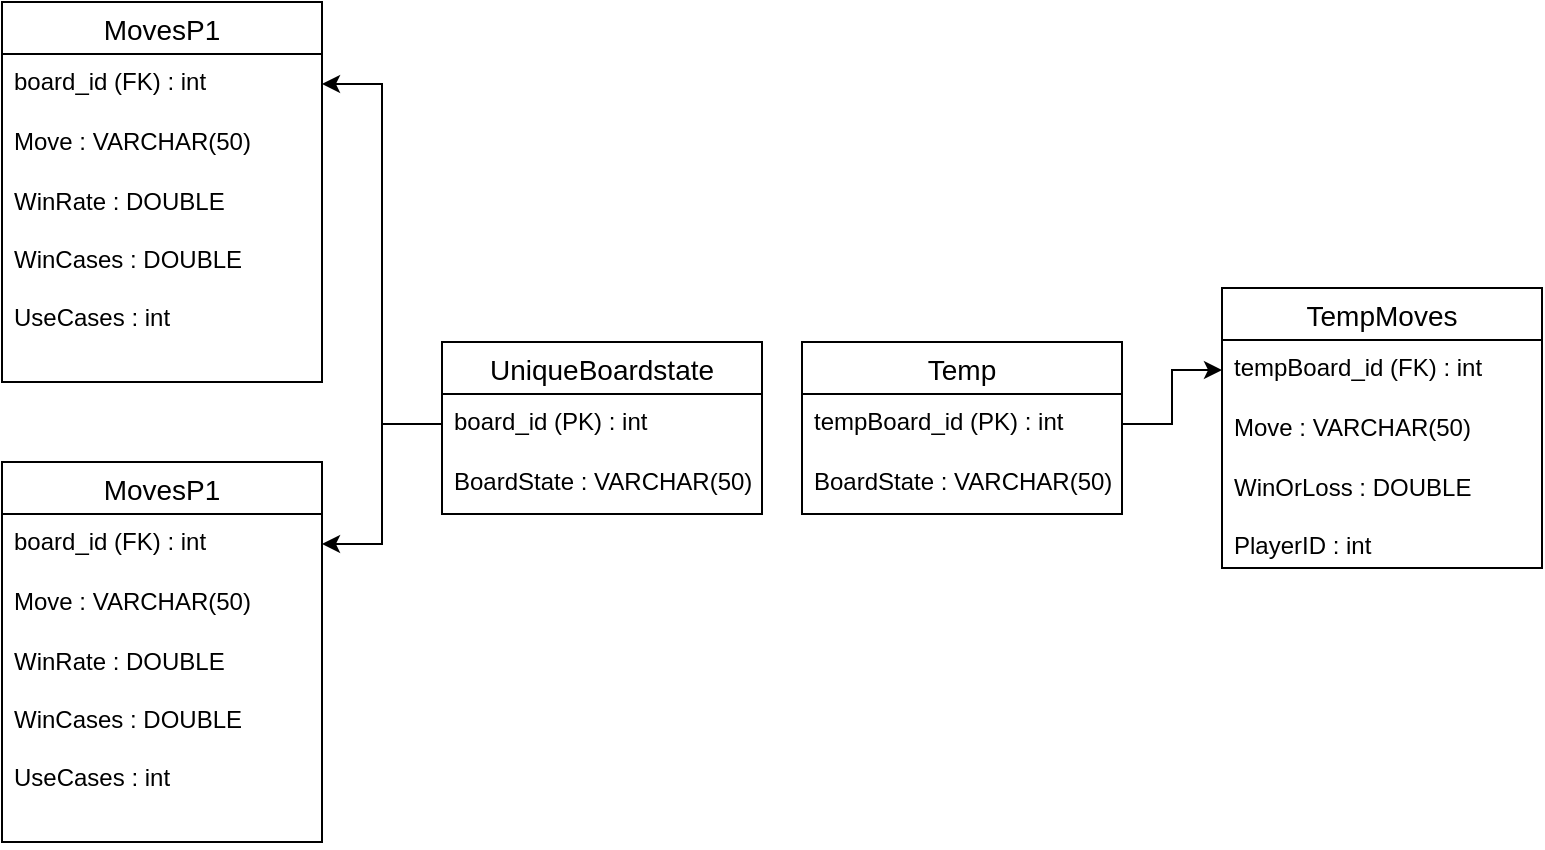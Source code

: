 <mxfile version="24.3.1" type="device">
  <diagram id="R2lEEEUBdFMjLlhIrx00" name="Page-1">
    <mxGraphModel dx="2074" dy="1106" grid="1" gridSize="10" guides="1" tooltips="1" connect="1" arrows="1" fold="1" page="1" pageScale="1" pageWidth="850" pageHeight="1100" math="0" shadow="0" extFonts="Permanent Marker^https://fonts.googleapis.com/css?family=Permanent+Marker">
      <root>
        <mxCell id="0" />
        <mxCell id="1" parent="0" />
        <mxCell id="pyaWxzly3JZFfHi5HF5i-48" value="UniqueBoardstate" style="swimlane;fontStyle=0;childLayout=stackLayout;horizontal=1;startSize=26;horizontalStack=0;resizeParent=1;resizeParentMax=0;resizeLast=0;collapsible=1;marginBottom=0;align=center;fontSize=14;" vertex="1" parent="1">
          <mxGeometry x="260" y="340" width="160" height="86" as="geometry" />
        </mxCell>
        <mxCell id="pyaWxzly3JZFfHi5HF5i-49" value="board_id (PK) : int" style="text;strokeColor=none;fillColor=none;spacingLeft=4;spacingRight=4;overflow=hidden;rotatable=0;points=[[0,0.5],[1,0.5]];portConstraint=eastwest;fontSize=12;whiteSpace=wrap;html=1;" vertex="1" parent="pyaWxzly3JZFfHi5HF5i-48">
          <mxGeometry y="26" width="160" height="30" as="geometry" />
        </mxCell>
        <mxCell id="pyaWxzly3JZFfHi5HF5i-50" value="BoardState : VARCHAR(50)" style="text;strokeColor=none;fillColor=none;spacingLeft=4;spacingRight=4;overflow=hidden;rotatable=0;points=[[0,0.5],[1,0.5]];portConstraint=eastwest;fontSize=12;whiteSpace=wrap;html=1;" vertex="1" parent="pyaWxzly3JZFfHi5HF5i-48">
          <mxGeometry y="56" width="160" height="30" as="geometry" />
        </mxCell>
        <mxCell id="pyaWxzly3JZFfHi5HF5i-52" value="MovesP1" style="swimlane;fontStyle=0;childLayout=stackLayout;horizontal=1;startSize=26;horizontalStack=0;resizeParent=1;resizeParentMax=0;resizeLast=0;collapsible=1;marginBottom=0;align=center;fontSize=14;" vertex="1" parent="1">
          <mxGeometry x="40" y="170" width="160" height="190" as="geometry" />
        </mxCell>
        <mxCell id="pyaWxzly3JZFfHi5HF5i-53" value="board_id (FK) : int" style="text;strokeColor=none;fillColor=none;spacingLeft=4;spacingRight=4;overflow=hidden;rotatable=0;points=[[0,0.5],[1,0.5]];portConstraint=eastwest;fontSize=12;whiteSpace=wrap;html=1;" vertex="1" parent="pyaWxzly3JZFfHi5HF5i-52">
          <mxGeometry y="26" width="160" height="30" as="geometry" />
        </mxCell>
        <mxCell id="pyaWxzly3JZFfHi5HF5i-54" value="Move : VARCHAR(50)" style="text;strokeColor=none;fillColor=none;spacingLeft=4;spacingRight=4;overflow=hidden;rotatable=0;points=[[0,0.5],[1,0.5]];portConstraint=eastwest;fontSize=12;whiteSpace=wrap;html=1;" vertex="1" parent="pyaWxzly3JZFfHi5HF5i-52">
          <mxGeometry y="56" width="160" height="30" as="geometry" />
        </mxCell>
        <mxCell id="pyaWxzly3JZFfHi5HF5i-55" value="&lt;div&gt;WinRate : DOUBLE&lt;/div&gt;&lt;div&gt;&lt;br&gt;&lt;/div&gt;&lt;div&gt;WinCases : DOUBLE&lt;br&gt;&lt;/div&gt;&lt;div&gt;&lt;br&gt;&lt;/div&gt;&lt;div&gt;UseCases : int&lt;br&gt;&lt;/div&gt;" style="text;strokeColor=none;fillColor=none;spacingLeft=4;spacingRight=4;overflow=hidden;rotatable=0;points=[[0,0.5],[1,0.5]];portConstraint=eastwest;fontSize=12;whiteSpace=wrap;html=1;" vertex="1" parent="pyaWxzly3JZFfHi5HF5i-52">
          <mxGeometry y="86" width="160" height="104" as="geometry" />
        </mxCell>
        <mxCell id="pyaWxzly3JZFfHi5HF5i-56" value="MovesP1" style="swimlane;fontStyle=0;childLayout=stackLayout;horizontal=1;startSize=26;horizontalStack=0;resizeParent=1;resizeParentMax=0;resizeLast=0;collapsible=1;marginBottom=0;align=center;fontSize=14;" vertex="1" parent="1">
          <mxGeometry x="40" y="400" width="160" height="190" as="geometry" />
        </mxCell>
        <mxCell id="pyaWxzly3JZFfHi5HF5i-57" value="board_id (FK) : int" style="text;strokeColor=none;fillColor=none;spacingLeft=4;spacingRight=4;overflow=hidden;rotatable=0;points=[[0,0.5],[1,0.5]];portConstraint=eastwest;fontSize=12;whiteSpace=wrap;html=1;" vertex="1" parent="pyaWxzly3JZFfHi5HF5i-56">
          <mxGeometry y="26" width="160" height="30" as="geometry" />
        </mxCell>
        <mxCell id="pyaWxzly3JZFfHi5HF5i-58" value="Move : VARCHAR(50)" style="text;strokeColor=none;fillColor=none;spacingLeft=4;spacingRight=4;overflow=hidden;rotatable=0;points=[[0,0.5],[1,0.5]];portConstraint=eastwest;fontSize=12;whiteSpace=wrap;html=1;" vertex="1" parent="pyaWxzly3JZFfHi5HF5i-56">
          <mxGeometry y="56" width="160" height="30" as="geometry" />
        </mxCell>
        <mxCell id="pyaWxzly3JZFfHi5HF5i-59" value="&lt;div&gt;WinRate : DOUBLE&lt;/div&gt;&lt;div&gt;&lt;br&gt;&lt;/div&gt;&lt;div&gt;WinCases : DOUBLE&lt;br&gt;&lt;/div&gt;&lt;div&gt;&lt;br&gt;&lt;/div&gt;&lt;div&gt;UseCases : int&lt;br&gt;&lt;/div&gt;" style="text;strokeColor=none;fillColor=none;spacingLeft=4;spacingRight=4;overflow=hidden;rotatable=0;points=[[0,0.5],[1,0.5]];portConstraint=eastwest;fontSize=12;whiteSpace=wrap;html=1;" vertex="1" parent="pyaWxzly3JZFfHi5HF5i-56">
          <mxGeometry y="86" width="160" height="104" as="geometry" />
        </mxCell>
        <mxCell id="pyaWxzly3JZFfHi5HF5i-60" style="edgeStyle=orthogonalEdgeStyle;rounded=0;orthogonalLoop=1;jettySize=auto;html=1;exitX=0;exitY=0.5;exitDx=0;exitDy=0;entryX=1;entryY=0.5;entryDx=0;entryDy=0;" edge="1" parent="1" source="pyaWxzly3JZFfHi5HF5i-49" target="pyaWxzly3JZFfHi5HF5i-53">
          <mxGeometry relative="1" as="geometry" />
        </mxCell>
        <mxCell id="pyaWxzly3JZFfHi5HF5i-61" style="edgeStyle=orthogonalEdgeStyle;rounded=0;orthogonalLoop=1;jettySize=auto;html=1;exitX=0;exitY=0.5;exitDx=0;exitDy=0;entryX=1;entryY=0.5;entryDx=0;entryDy=0;" edge="1" parent="1" source="pyaWxzly3JZFfHi5HF5i-49" target="pyaWxzly3JZFfHi5HF5i-57">
          <mxGeometry relative="1" as="geometry" />
        </mxCell>
        <mxCell id="pyaWxzly3JZFfHi5HF5i-62" value="Temp" style="swimlane;fontStyle=0;childLayout=stackLayout;horizontal=1;startSize=26;horizontalStack=0;resizeParent=1;resizeParentMax=0;resizeLast=0;collapsible=1;marginBottom=0;align=center;fontSize=14;" vertex="1" parent="1">
          <mxGeometry x="440" y="340" width="160" height="86" as="geometry" />
        </mxCell>
        <mxCell id="pyaWxzly3JZFfHi5HF5i-63" value="tempBoard_id (PK) : int" style="text;strokeColor=none;fillColor=none;spacingLeft=4;spacingRight=4;overflow=hidden;rotatable=0;points=[[0,0.5],[1,0.5]];portConstraint=eastwest;fontSize=12;whiteSpace=wrap;html=1;" vertex="1" parent="pyaWxzly3JZFfHi5HF5i-62">
          <mxGeometry y="26" width="160" height="30" as="geometry" />
        </mxCell>
        <mxCell id="pyaWxzly3JZFfHi5HF5i-64" value="BoardState : VARCHAR(50)" style="text;strokeColor=none;fillColor=none;spacingLeft=4;spacingRight=4;overflow=hidden;rotatable=0;points=[[0,0.5],[1,0.5]];portConstraint=eastwest;fontSize=12;whiteSpace=wrap;html=1;" vertex="1" parent="pyaWxzly3JZFfHi5HF5i-62">
          <mxGeometry y="56" width="160" height="30" as="geometry" />
        </mxCell>
        <mxCell id="pyaWxzly3JZFfHi5HF5i-65" value="TempMoves" style="swimlane;fontStyle=0;childLayout=stackLayout;horizontal=1;startSize=26;horizontalStack=0;resizeParent=1;resizeParentMax=0;resizeLast=0;collapsible=1;marginBottom=0;align=center;fontSize=14;" vertex="1" parent="1">
          <mxGeometry x="650" y="313" width="160" height="140" as="geometry" />
        </mxCell>
        <mxCell id="pyaWxzly3JZFfHi5HF5i-66" value="tempBoard_id (FK) : int" style="text;strokeColor=none;fillColor=none;spacingLeft=4;spacingRight=4;overflow=hidden;rotatable=0;points=[[0,0.5],[1,0.5]];portConstraint=eastwest;fontSize=12;whiteSpace=wrap;html=1;" vertex="1" parent="pyaWxzly3JZFfHi5HF5i-65">
          <mxGeometry y="26" width="160" height="30" as="geometry" />
        </mxCell>
        <mxCell id="pyaWxzly3JZFfHi5HF5i-67" value="Move : VARCHAR(50)" style="text;strokeColor=none;fillColor=none;spacingLeft=4;spacingRight=4;overflow=hidden;rotatable=0;points=[[0,0.5],[1,0.5]];portConstraint=eastwest;fontSize=12;whiteSpace=wrap;html=1;" vertex="1" parent="pyaWxzly3JZFfHi5HF5i-65">
          <mxGeometry y="56" width="160" height="30" as="geometry" />
        </mxCell>
        <mxCell id="pyaWxzly3JZFfHi5HF5i-68" value="&lt;div&gt;WinOrLoss : DOUBLE&lt;/div&gt;&lt;div&gt;&lt;br&gt;&lt;/div&gt;&lt;div&gt;PlayerID : int&lt;br&gt;&lt;/div&gt;&lt;div&gt;&lt;br&gt;&lt;/div&gt;&lt;div&gt;&lt;br&gt;&lt;/div&gt;" style="text;strokeColor=none;fillColor=none;spacingLeft=4;spacingRight=4;overflow=hidden;rotatable=0;points=[[0,0.5],[1,0.5]];portConstraint=eastwest;fontSize=12;whiteSpace=wrap;html=1;" vertex="1" parent="pyaWxzly3JZFfHi5HF5i-65">
          <mxGeometry y="86" width="160" height="54" as="geometry" />
        </mxCell>
        <mxCell id="pyaWxzly3JZFfHi5HF5i-69" style="edgeStyle=orthogonalEdgeStyle;rounded=0;orthogonalLoop=1;jettySize=auto;html=1;exitX=1;exitY=0.5;exitDx=0;exitDy=0;entryX=0;entryY=0.5;entryDx=0;entryDy=0;" edge="1" parent="1" source="pyaWxzly3JZFfHi5HF5i-63" target="pyaWxzly3JZFfHi5HF5i-66">
          <mxGeometry relative="1" as="geometry" />
        </mxCell>
      </root>
    </mxGraphModel>
  </diagram>
</mxfile>
